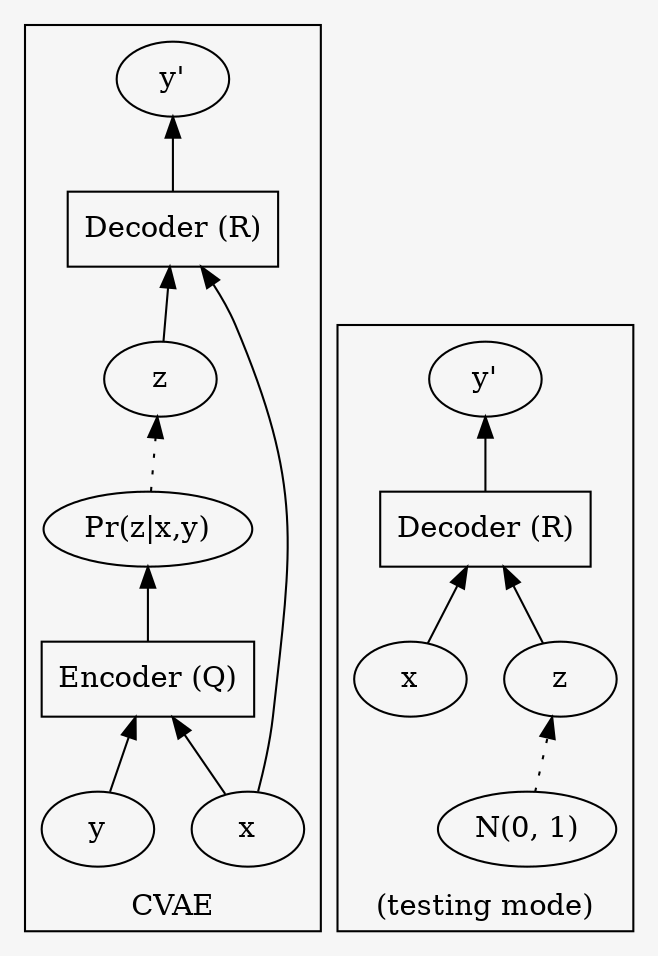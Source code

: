 digraph CVAE {
    graph [rankdir=BT];
    graph [bgcolor="#f6f6f6"];
    subgraph cluster_CVAE {
        graph [label="CVAE"];
        {x y} -> Encoder -> Pr;
        Pr [label="Pr(z|x,y)"];
        Pr -> z [style=dotted];
        {x z} -> Decoder -> "y'";
        Encoder [shape=rect label="Encoder (Q)"];
        Decoder [shape=rect label="Decoder (R)"];
    }
    subgraph cluster_test {
        graph [label="(testing mode)"];
        Pr_t -> z_t [style=dotted];
        {x_t z_t} -> Decoder_t -> "y'_t";
        Decoder_t [shape=rect label="Decoder (R)"];
        Pr_t [label="N(0, 1)"];
        z_t [label="z"];
        x_t [label="x"];
        "y'_t" [label="y'"];

    }
}
